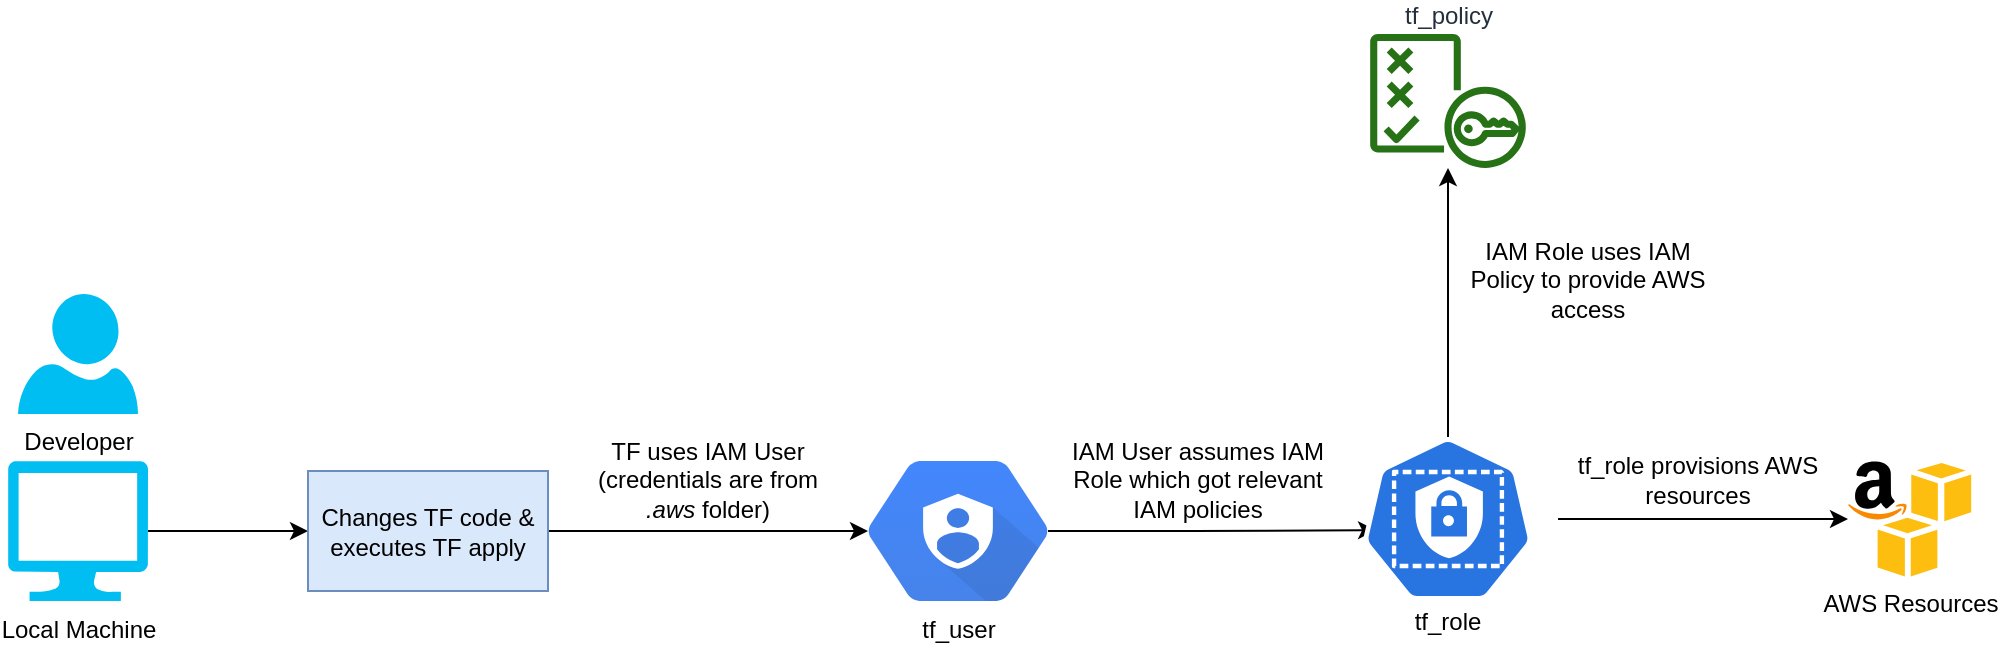 <mxfile version="12.6.5" type="device"><diagram id="VYgXfO-GB5ep6_QLO9Dv" name="Page-1"><mxGraphModel dx="1106" dy="1970" grid="1" gridSize="10" guides="1" tooltips="1" connect="1" arrows="1" fold="1" page="1" pageScale="1" pageWidth="827" pageHeight="1169" math="0" shadow="0"><root><mxCell id="0"/><mxCell id="1" parent="0"/><mxCell id="_Y2Kb_i_7szLEMIeWCLN-2" value="Developer" style="verticalLabelPosition=bottom;html=1;verticalAlign=top;align=center;strokeColor=none;fillColor=#00BEF2;shape=mxgraph.azure.user;" parent="1" vertex="1"><mxGeometry x="255" y="80" width="60" height="60" as="geometry"/></mxCell><mxCell id="_Y2Kb_i_7szLEMIeWCLN-8" style="edgeStyle=orthogonalEdgeStyle;rounded=0;orthogonalLoop=1;jettySize=auto;html=1;entryX=0;entryY=0.5;entryDx=0;entryDy=0;" parent="1" source="_Y2Kb_i_7szLEMIeWCLN-4" target="_Y2Kb_i_7szLEMIeWCLN-6" edge="1"><mxGeometry relative="1" as="geometry"/></mxCell><mxCell id="_Y2Kb_i_7szLEMIeWCLN-4" value="Local Machine" style="verticalLabelPosition=bottom;html=1;verticalAlign=top;align=center;strokeColor=none;fillColor=#00BEF2;shape=mxgraph.azure.computer;pointerEvents=1;" parent="1" vertex="1"><mxGeometry x="250" y="163.5" width="70" height="70" as="geometry"/></mxCell><mxCell id="_Y2Kb_i_7szLEMIeWCLN-9" style="edgeStyle=orthogonalEdgeStyle;rounded=0;orthogonalLoop=1;jettySize=auto;html=1;" parent="1" source="_Y2Kb_i_7szLEMIeWCLN-6" target="_Y2Kb_i_7szLEMIeWCLN-7" edge="1"><mxGeometry relative="1" as="geometry"/></mxCell><mxCell id="_Y2Kb_i_7szLEMIeWCLN-6" value="Changes TF code &amp;amp; executes TF apply" style="rounded=0;whiteSpace=wrap;html=1;fillColor=#dae8fc;strokeColor=#6c8ebf;" parent="1" vertex="1"><mxGeometry x="400" y="168.5" width="120" height="60" as="geometry"/></mxCell><mxCell id="_Y2Kb_i_7szLEMIeWCLN-15" value="" style="edgeStyle=orthogonalEdgeStyle;rounded=0;orthogonalLoop=1;jettySize=auto;html=1;entryX=0.173;entryY=0.568;entryDx=0;entryDy=0;entryPerimeter=0;" parent="1" source="_Y2Kb_i_7szLEMIeWCLN-7" target="_Y2Kb_i_7szLEMIeWCLN-12" edge="1"><mxGeometry relative="1" as="geometry"><mxPoint x="831" y="210" as="targetPoint"/></mxGeometry></mxCell><mxCell id="_Y2Kb_i_7szLEMIeWCLN-7" value="tf_user" style="shape=mxgraph.gcp.identity_and_security.cloud_iam;html=1;fillColor=#4387FD;gradientColor=#4683EA;strokeColor=none;verticalLabelPosition=bottom;verticalAlign=top;align=center;" parent="1" vertex="1"><mxGeometry x="680" y="163.5" width="90" height="70" as="geometry"/></mxCell><mxCell id="_Y2Kb_i_7szLEMIeWCLN-26" value="" style="edgeStyle=orthogonalEdgeStyle;rounded=0;orthogonalLoop=1;jettySize=auto;html=1;" parent="1" source="_Y2Kb_i_7szLEMIeWCLN-12" target="_Y2Kb_i_7szLEMIeWCLN-24" edge="1"><mxGeometry relative="1" as="geometry"><mxPoint x="970" y="71.5" as="targetPoint"/></mxGeometry></mxCell><mxCell id="_Y2Kb_i_7szLEMIeWCLN-29" value="" style="edgeStyle=orthogonalEdgeStyle;rounded=0;orthogonalLoop=1;jettySize=auto;html=1;" parent="1" source="_Y2Kb_i_7szLEMIeWCLN-12" target="_Y2Kb_i_7szLEMIeWCLN-23" edge="1"><mxGeometry relative="1" as="geometry"><mxPoint x="1105" y="192.5" as="targetPoint"/></mxGeometry></mxCell><mxCell id="_Y2Kb_i_7szLEMIeWCLN-12" value="" style="html=1;dashed=0;whitespace=wrap;fillColor=#2875E2;strokeColor=#ffffff;points=[[0.005,0.63,0],[0.1,0.2,0],[0.9,0.2,0],[0.5,0,0],[0.995,0.63,0],[0.72,0.99,0],[0.5,1,0],[0.28,0.99,0]];shape=mxgraph.kubernetes.icon;prIcon=role" parent="1" vertex="1"><mxGeometry x="915" y="151.5" width="110" height="82" as="geometry"/></mxCell><mxCell id="_Y2Kb_i_7szLEMIeWCLN-16" value="&lt;span style=&quot;background-color: rgb(255 , 255 , 255)&quot;&gt;IAM User assumes IAM Role which got relevant IAM policies&lt;/span&gt;" style="text;html=1;strokeColor=none;fillColor=none;align=center;verticalAlign=middle;whiteSpace=wrap;rounded=0;" parent="1" vertex="1"><mxGeometry x="775" y="150" width="140" height="45" as="geometry"/></mxCell><mxCell id="_Y2Kb_i_7szLEMIeWCLN-18" value="tf_role" style="text;html=1;strokeColor=none;fillColor=none;align=center;verticalAlign=middle;whiteSpace=wrap;rounded=0;" parent="1" vertex="1"><mxGeometry x="950" y="233.5" width="40" height="20" as="geometry"/></mxCell><mxCell id="_Y2Kb_i_7szLEMIeWCLN-21" value="&lt;span style=&quot;background-color: rgb(255 , 255 , 255)&quot;&gt;TF uses IAM User&lt;br&gt;(credentials are from &lt;i&gt;.aws&lt;/i&gt; folder)&lt;br&gt;&lt;/span&gt;" style="text;html=1;strokeColor=none;fillColor=none;align=center;verticalAlign=middle;whiteSpace=wrap;rounded=0;" parent="1" vertex="1"><mxGeometry x="530" y="150" width="140" height="45" as="geometry"/></mxCell><mxCell id="_Y2Kb_i_7szLEMIeWCLN-23" value="AWS Resources" style="dashed=0;outlineConnect=0;html=1;align=center;labelPosition=center;verticalLabelPosition=bottom;verticalAlign=top;shape=mxgraph.weblogos.aws_s3" parent="1" vertex="1"><mxGeometry x="1170" y="163.7" width="61.6" height="57.6" as="geometry"/></mxCell><mxCell id="_Y2Kb_i_7szLEMIeWCLN-24" value="tf_policy" style="outlineConnect=0;fontColor=#232F3E;gradientColor=none;fillColor=#277116;strokeColor=none;dashed=0;verticalLabelPosition=top;verticalAlign=bottom;align=center;html=1;fontSize=12;fontStyle=0;aspect=fixed;pointerEvents=1;shape=mxgraph.aws4.policy;labelPosition=center;" parent="1" vertex="1"><mxGeometry x="931" y="-50" width="78" height="67" as="geometry"/></mxCell><mxCell id="_Y2Kb_i_7szLEMIeWCLN-27" value="&lt;span style=&quot;background-color: rgb(255 , 255 , 255)&quot;&gt;IAM Role uses IAM Policy to provide AWS access&lt;/span&gt;" style="text;html=1;strokeColor=none;fillColor=none;align=center;verticalAlign=middle;whiteSpace=wrap;rounded=0;" parent="1" vertex="1"><mxGeometry x="970" y="50" width="140" height="45" as="geometry"/></mxCell><mxCell id="_Y2Kb_i_7szLEMIeWCLN-30" value="&lt;span style=&quot;background-color: rgb(255 , 255 , 255)&quot;&gt;tf_role provisions AWS resources&lt;/span&gt;" style="text;html=1;strokeColor=none;fillColor=none;align=center;verticalAlign=middle;whiteSpace=wrap;rounded=0;" parent="1" vertex="1"><mxGeometry x="1025" y="150" width="140" height="45" as="geometry"/></mxCell></root></mxGraphModel></diagram></mxfile>
